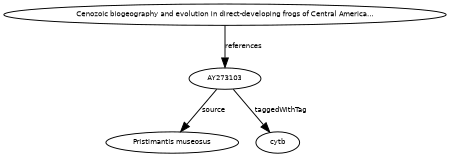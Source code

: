 digraph G {
size="3,3";
node [fontsize=7, fontname="Helvetica"];
edge [fontsize=7, fontname="Helvetica"];
node0 [label="AY273103", width=0.27433100247,height=0.27433100247];
node1 [label="Cenozoic biogeography and evolution in direct-developing frogs of Central America...", width=0.27433100247,height=0.27433100247];
node2 [label="Pristimantis museosus", width=0.27433100247,height=0.27433100247];
node3 [label="cytb", width=0.27433100247,height=0.27433100247];
node1 -> node0 [label="references"];
node0 -> node2 [label="source"];
node0 -> node3 [label="taggedWithTag"];
}

